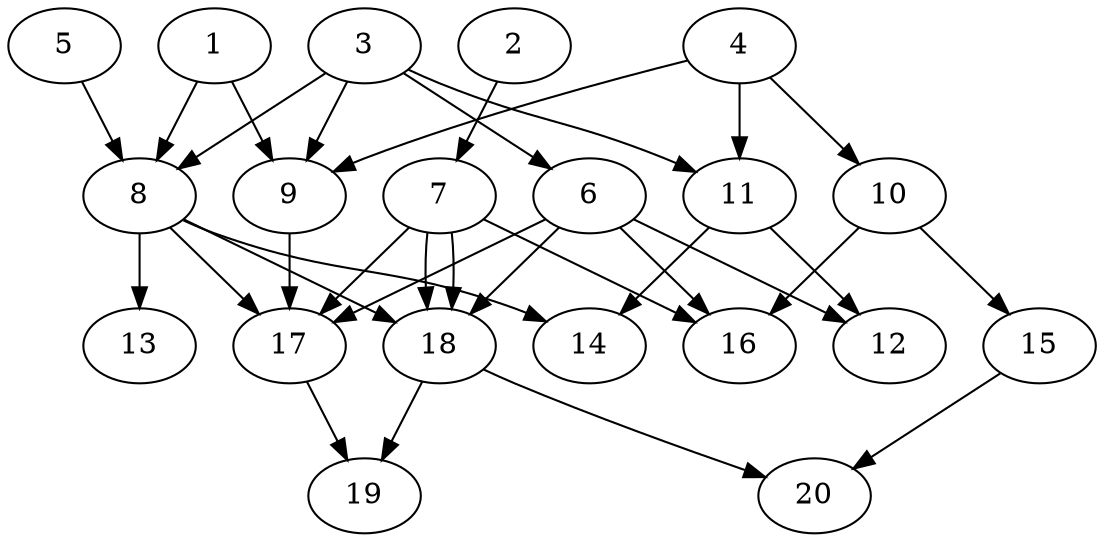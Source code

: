 // DAG automatically generated by daggen at Wed Jul 24 21:21:55 2019
// ./daggen --dot -n 20 --ccr 0.3 --fat 0.8 --regular 0.5 --density 0.6 --mindata 5242880 --maxdata 52428800 
digraph G {
  1 [size="41796267", alpha="0.12", expect_size="12538880"] 
  1 -> 8 [size ="12538880"]
  1 -> 9 [size ="12538880"]
  2 [size="147350187", alpha="0.19", expect_size="44205056"] 
  2 -> 7 [size ="44205056"]
  3 [size="46602240", alpha="0.14", expect_size="13980672"] 
  3 -> 6 [size ="13980672"]
  3 -> 8 [size ="13980672"]
  3 -> 9 [size ="13980672"]
  3 -> 11 [size ="13980672"]
  4 [size="58456747", alpha="0.06", expect_size="17537024"] 
  4 -> 9 [size ="17537024"]
  4 -> 10 [size ="17537024"]
  4 -> 11 [size ="17537024"]
  5 [size="171615573", alpha="0.08", expect_size="51484672"] 
  5 -> 8 [size ="51484672"]
  6 [size="122064213", alpha="0.05", expect_size="36619264"] 
  6 -> 12 [size ="36619264"]
  6 -> 16 [size ="36619264"]
  6 -> 17 [size ="36619264"]
  6 -> 18 [size ="36619264"]
  7 [size="169997653", alpha="0.08", expect_size="50999296"] 
  7 -> 16 [size ="50999296"]
  7 -> 17 [size ="50999296"]
  7 -> 18 [size ="50999296"]
  7 -> 18 [size ="50999296"]
  8 [size="106144427", alpha="0.17", expect_size="31843328"] 
  8 -> 13 [size ="31843328"]
  8 -> 14 [size ="31843328"]
  8 -> 17 [size ="31843328"]
  8 -> 18 [size ="31843328"]
  9 [size="65491627", alpha="0.14", expect_size="19647488"] 
  9 -> 17 [size ="19647488"]
  10 [size="78247253", alpha="0.19", expect_size="23474176"] 
  10 -> 15 [size ="23474176"]
  10 -> 16 [size ="23474176"]
  11 [size="162870613", alpha="0.07", expect_size="48861184"] 
  11 -> 12 [size ="48861184"]
  11 -> 14 [size ="48861184"]
  12 [size="103352320", alpha="0.15", expect_size="31005696"] 
  13 [size="97737387", alpha="0.10", expect_size="29321216"] 
  14 [size="51565227", alpha="0.00", expect_size="15469568"] 
  15 [size="99659093", alpha="0.04", expect_size="29897728"] 
  15 -> 20 [size ="29897728"]
  16 [size="165355520", alpha="0.04", expect_size="49606656"] 
  17 [size="45236907", alpha="0.07", expect_size="13571072"] 
  17 -> 19 [size ="13571072"]
  18 [size="111974400", alpha="0.05", expect_size="33592320"] 
  18 -> 19 [size ="33592320"]
  18 -> 20 [size ="33592320"]
  19 [size="90248533", alpha="0.01", expect_size="27074560"] 
  20 [size="43315200", alpha="0.20", expect_size="12994560"] 
}
